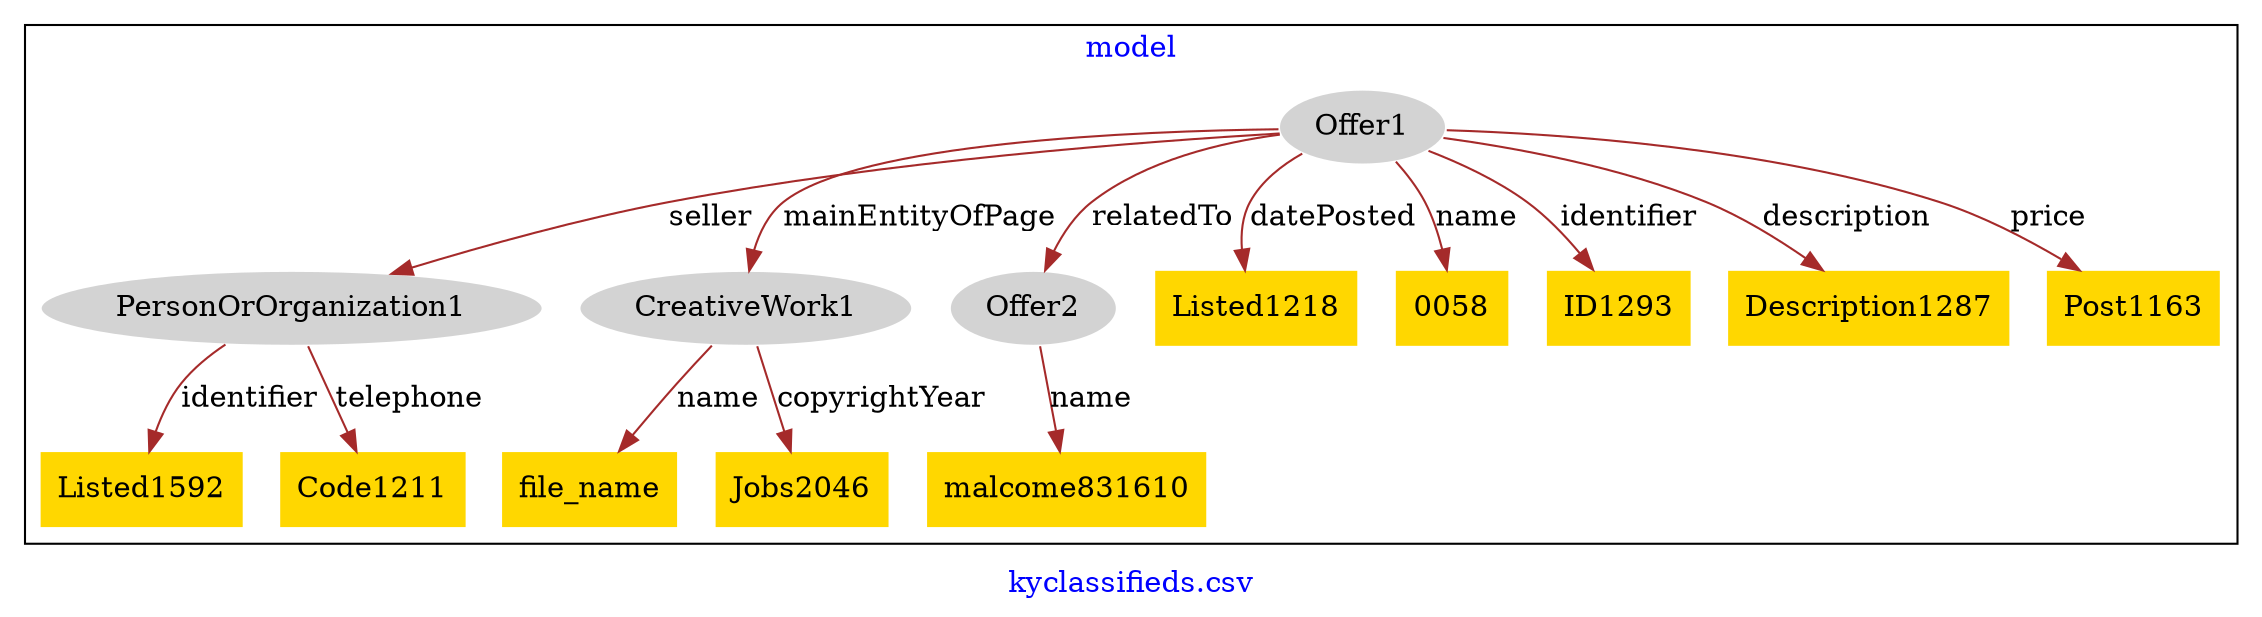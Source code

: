 digraph n0 {
fontcolor="blue"
remincross="true"
label="kyclassifieds.csv"
subgraph cluster {
label="model"
n2[style="filled",color="white",fillcolor="lightgray",label="Offer1"];
n3[style="filled",color="white",fillcolor="lightgray",label="PersonOrOrganization1"];
n4[style="filled",color="white",fillcolor="lightgray",label="CreativeWork1"];
n5[style="filled",color="white",fillcolor="lightgray",label="Offer2"];
n6[shape="plaintext",style="filled",fillcolor="gold",label="Listed1218"];
n7[shape="plaintext",style="filled",fillcolor="gold",label="0058"];
n8[shape="plaintext",style="filled",fillcolor="gold",label="Listed1592"];
n9[shape="plaintext",style="filled",fillcolor="gold",label="ID1293"];
n10[shape="plaintext",style="filled",fillcolor="gold",label="Description1287"];
n11[shape="plaintext",style="filled",fillcolor="gold",label="Post1163"];
n12[shape="plaintext",style="filled",fillcolor="gold",label="file_name"];
n13[shape="plaintext",style="filled",fillcolor="gold",label="Jobs2046"];
n14[shape="plaintext",style="filled",fillcolor="gold",label="malcome831610"];
n15[shape="plaintext",style="filled",fillcolor="gold",label="Code1211"];
}
n2 -> n3[color="brown",fontcolor="black",label="seller"]
n2 -> n4[color="brown",fontcolor="black",label="mainEntityOfPage"]
n2 -> n5[color="brown",fontcolor="black",label="relatedTo"]
n2 -> n6[color="brown",fontcolor="black",label="datePosted"]
n2 -> n7[color="brown",fontcolor="black",label="name"]
n3 -> n8[color="brown",fontcolor="black",label="identifier"]
n2 -> n9[color="brown",fontcolor="black",label="identifier"]
n2 -> n10[color="brown",fontcolor="black",label="description"]
n2 -> n11[color="brown",fontcolor="black",label="price"]
n4 -> n12[color="brown",fontcolor="black",label="name"]
n4 -> n13[color="brown",fontcolor="black",label="copyrightYear"]
n5 -> n14[color="brown",fontcolor="black",label="name"]
n3 -> n15[color="brown",fontcolor="black",label="telephone"]
}
